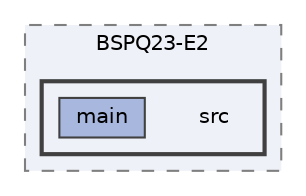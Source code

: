 digraph "/Users/charlottesoltysiak/Documents/GitHub/BSPQ23-E2/src"
{
 // LATEX_PDF_SIZE
  bgcolor="transparent";
  edge [fontname=Helvetica,fontsize=10,labelfontname=Helvetica,labelfontsize=10];
  node [fontname=Helvetica,fontsize=10,shape=box,height=0.2,width=0.4];
  compound=true
  subgraph clusterdir_18bb819b030d0e4d2ae36a932a34ac1b {
    graph [ bgcolor="#eef1f8", pencolor="grey50", label="BSPQ23-E2", fontname=Helvetica,fontsize=10 style="filled,dashed", URL="dir_18bb819b030d0e4d2ae36a932a34ac1b.html",tooltip=""]
  subgraph clusterdir_1fa29455f72088f17c69236d03eca89e {
    graph [ bgcolor="#eef1f8", pencolor="grey25", label="", fontname=Helvetica,fontsize=10 style="filled,bold", URL="dir_1fa29455f72088f17c69236d03eca89e.html",tooltip=""]
    dir_1fa29455f72088f17c69236d03eca89e [shape=plaintext, label="src"];
  dir_5a833a8e4b8c55cab3e419e68a9f1e98 [label="main", fillcolor="#a7b7de", color="grey25", style="filled", URL="dir_5a833a8e4b8c55cab3e419e68a9f1e98.html",tooltip=""];
  }
  }
}
